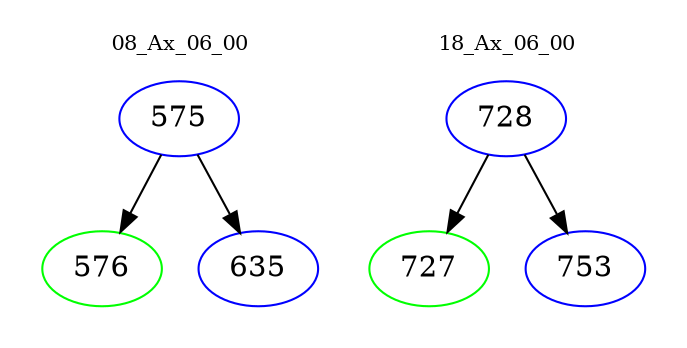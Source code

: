 digraph{
subgraph cluster_0 {
color = white
label = "08_Ax_06_00";
fontsize=10;
T0_575 [label="575", color="blue"]
T0_575 -> T0_576 [color="black"]
T0_576 [label="576", color="green"]
T0_575 -> T0_635 [color="black"]
T0_635 [label="635", color="blue"]
}
subgraph cluster_1 {
color = white
label = "18_Ax_06_00";
fontsize=10;
T1_728 [label="728", color="blue"]
T1_728 -> T1_727 [color="black"]
T1_727 [label="727", color="green"]
T1_728 -> T1_753 [color="black"]
T1_753 [label="753", color="blue"]
}
}
